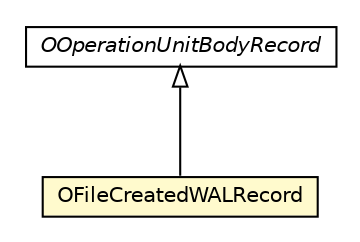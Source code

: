 #!/usr/local/bin/dot
#
# Class diagram 
# Generated by UMLGraph version R5_6-24-gf6e263 (http://www.umlgraph.org/)
#

digraph G {
	edge [fontname="Helvetica",fontsize=10,labelfontname="Helvetica",labelfontsize=10];
	node [fontname="Helvetica",fontsize=10,shape=plaintext];
	nodesep=0.25;
	ranksep=0.5;
	// com.orientechnologies.orient.core.storage.impl.local.paginated.wal.OFileCreatedWALRecord
	c1752840 [label=<<table title="com.orientechnologies.orient.core.storage.impl.local.paginated.wal.OFileCreatedWALRecord" border="0" cellborder="1" cellspacing="0" cellpadding="2" port="p" bgcolor="lemonChiffon" href="./OFileCreatedWALRecord.html">
		<tr><td><table border="0" cellspacing="0" cellpadding="1">
<tr><td align="center" balign="center"> OFileCreatedWALRecord </td></tr>
		</table></td></tr>
		</table>>, URL="./OFileCreatedWALRecord.html", fontname="Helvetica", fontcolor="black", fontsize=10.0];
	// com.orientechnologies.orient.core.storage.impl.local.paginated.wal.OOperationUnitBodyRecord
	c1752845 [label=<<table title="com.orientechnologies.orient.core.storage.impl.local.paginated.wal.OOperationUnitBodyRecord" border="0" cellborder="1" cellspacing="0" cellpadding="2" port="p" href="./OOperationUnitBodyRecord.html">
		<tr><td><table border="0" cellspacing="0" cellpadding="1">
<tr><td align="center" balign="center"><font face="Helvetica-Oblique"> OOperationUnitBodyRecord </font></td></tr>
		</table></td></tr>
		</table>>, URL="./OOperationUnitBodyRecord.html", fontname="Helvetica", fontcolor="black", fontsize=10.0];
	//com.orientechnologies.orient.core.storage.impl.local.paginated.wal.OFileCreatedWALRecord extends com.orientechnologies.orient.core.storage.impl.local.paginated.wal.OOperationUnitBodyRecord
	c1752845:p -> c1752840:p [dir=back,arrowtail=empty];
}

